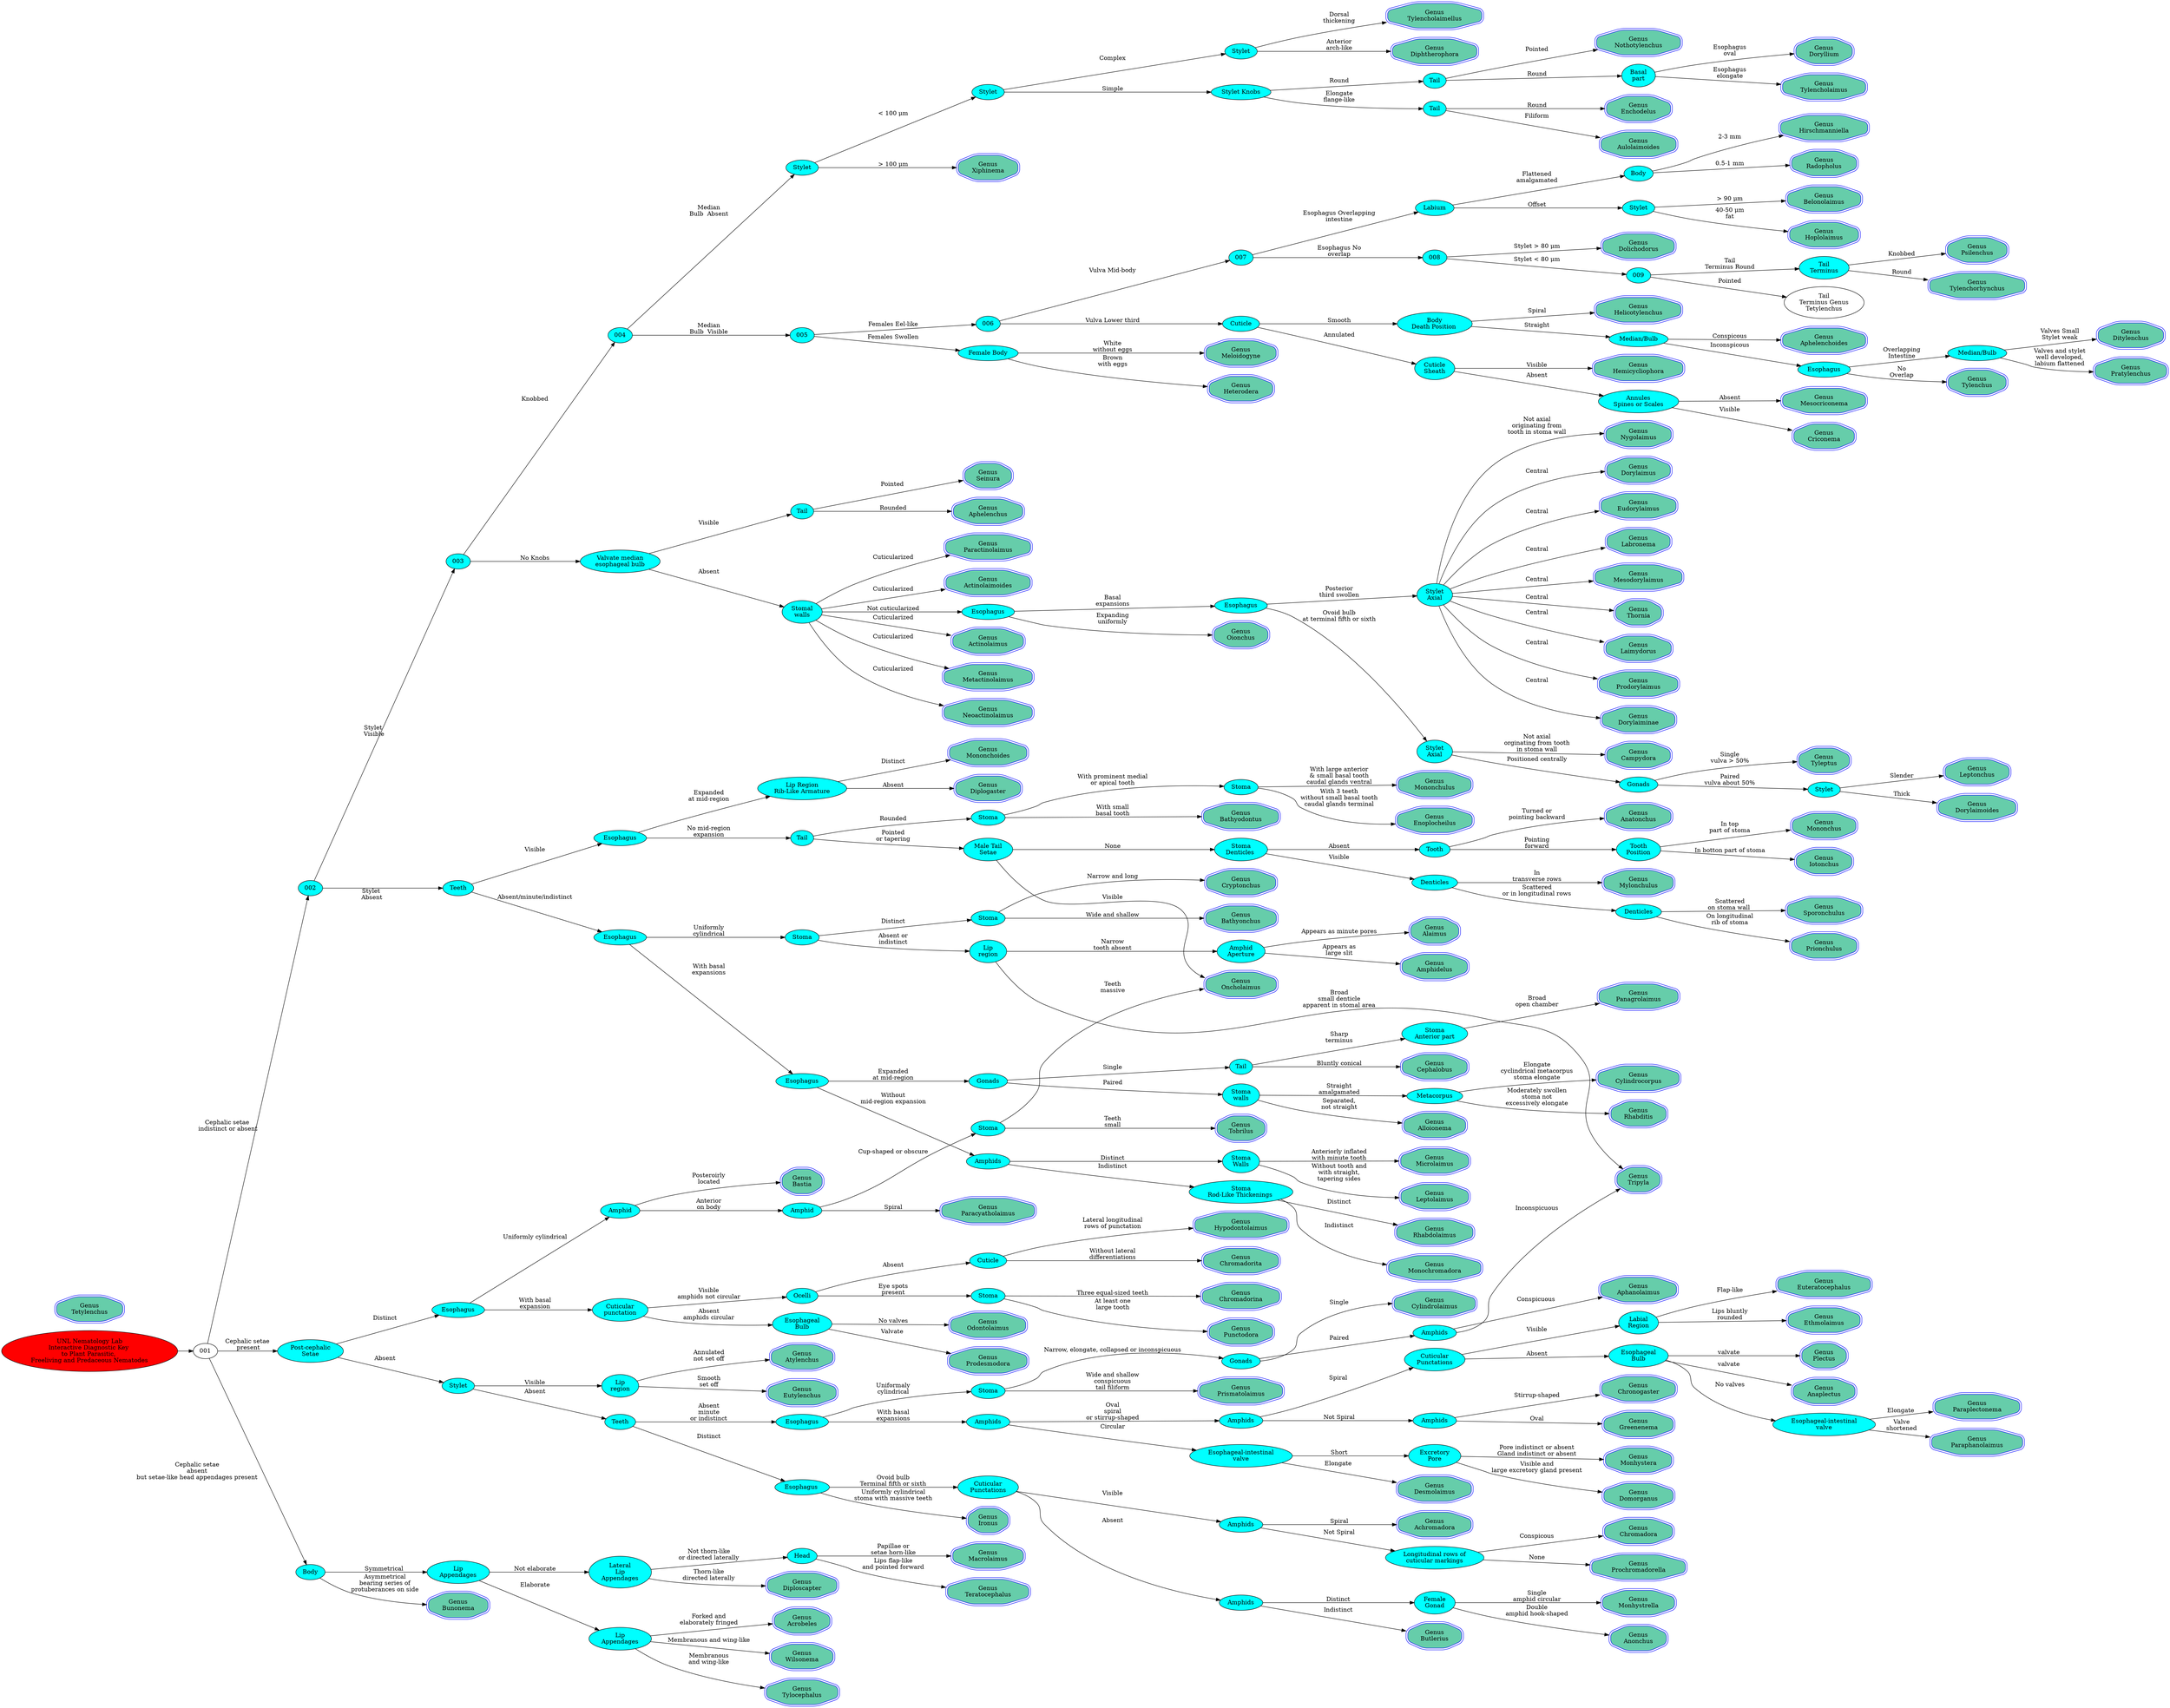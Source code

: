 // FOO
digraph "Nematoda Key" {
	graph [rankdir=LR tooltip=" "]
	000 [label="UNL Nematology Lab
Interactive Diagnostic Key 
to Plant Parasitic, 
Freeliving and Predaceous Nematodes" fillcolor=red style=filled tooltip=" "]
	000 -> 001 [tooltip="tooltip 000->00"]
	001 -> 002 [tooltip="000tooltip 001->0" xlabel="Cephalic setae
 indistinct or absent"]
	001 -> 064 [tooltip="  tooltip 001->0" xlabel="Cephalic setae
 absent 
but setae-like head appendages present"]
	001 -> 069 [label="Cephalic setae
 present" tooltip="  tooltip 001->0"]
	002 [label=002 fillcolor=aqua style=filled]
	002 -> 003 [xlabel="Stylet
 Visible"]
	002 -> 038 [xlabel="Stylet
 Absent"]
	003 [label=003 fillcolor=aqua style=filled]
	003 -> 004 [label=Knobbed]
	003 -> 029 [label="No Knobs"]
	004 [label=004 fillcolor=aqua style=filled]
	004 -> 005 [label="Median
Bulb  Visible"]
	004 -> 022 [label="Median
Bulb  Absent"]
	005 [label=005 fillcolor=aqua style=filled]
	005 -> 006 [label="Females Eel-like"]
	005 -> 021 [label="Females Swollen"]
	006 [label=006 fillcolor=aqua style=filled]
	006 -> 007 [label="Vulva Mid-body"]
	006 -> 014 [label="Vulva Lower third"]
	007 [label=007 fillcolor=aqua style=filled]
	007 -> 008 [label="Esophagus No
overlap"]
	007 -> 011 [label="Esophagus Overlapping
intestine"]
	008 [label=008 fillcolor=aqua style=filled]
	008 -> 009 [label="Stylet < 80 μm"]
	"Genus
Dolichodorus" [color=blue fillcolor=aquamarine3 shape=doubleoctagon style="rounded,filled"]
	008 -> "Genus
Dolichodorus" [label="Stylet > 80 μm"]
	009 [label=009 fillcolor=aqua style=filled]
	"Genus
Tetylenchus" [color=blue fillcolor=aquamarine3 shape=doubleoctagon style="rounded,filled"]
	009 -> "Tail
Terminus Genus
Tetylenchus" [label=Pointed]
	009 -> 010 [label="Tail
Terminus Round"]
	010 [label="Tail
Terminus" fillcolor=aqua style=filled]
	"Genus
Psilenchus" [color=blue fillcolor=aquamarine3 shape=doubleoctagon style="rounded,filled"]
	010 -> "Genus
Psilenchus" [label=Knobbed]
	"Genus
Tylenchorhynchus" [color=blue fillcolor=aquamarine3 shape=doubleoctagon style="rounded,filled"]
	010 -> "Genus
Tylenchorhynchus" [label=Round]
	011 [label=Labium fillcolor=aqua style=filled]
	011 -> 012 [label=Offset]
	011 -> 013 [label="Flattened
amalgamated"]
	012 [label=Stylet fillcolor=aqua style=filled]
	"Genus
Hoplolaimus" [color=blue fillcolor=aquamarine3 shape=doubleoctagon style="rounded,filled"]
	012 -> "Genus
Hoplolaimus" [label="40-50 μm
fat"]
	"Genus
Belonolaimus" [color=blue fillcolor=aquamarine3 shape=doubleoctagon style="rounded,filled"]
	012 -> "Genus
Belonolaimus" [label="> 90 μm
"]
	013 [label=Body fillcolor=aqua style=filled]
	"Genus
Radopholus" [color=blue fillcolor=aquamarine3 shape=doubleoctagon style="rounded,filled"]
	013 -> "Genus
Radopholus" [label="0.5-1 mm"]
	"Genus
Hirschmanniella" [color=blue fillcolor=aquamarine3 shape=doubleoctagon style="rounded,filled"]
	013 -> "Genus
Hirschmanniella" [label="2-3 mm"]
	014 [label=Cuticle fillcolor=aqua style=filled]
	014 -> 015 [label=Annulated]
	014 -> 017 [label=Smooth]
	015 [label="Cuticle
Sheath" fillcolor=aqua style=filled]
	015 -> 016 [label=Absent]
	"Genus
Hemicycliophora" [color=blue fillcolor=aquamarine3 shape=doubleoctagon style="rounded,filled"]
	015 -> "Genus
Hemicycliophora" [label=Visible]
	016 [label="Annules
Spines or Scales" fillcolor=aqua style=filled]
	"Genus
Criconema" [color=blue fillcolor=aquamarine3 shape=doubleoctagon style="rounded,filled"]
	016 -> "Genus
Criconema" [label=Visible]
	"Genus
Mesocriconema" [color=blue fillcolor=aquamarine3 shape=doubleoctagon style="rounded,filled"]
	016 -> "Genus
Mesocriconema" [label=Absent]
	017 [label="Body
Death Position " fillcolor=aqua style=filled]
	017 -> 018 [label=Straight]
	"Genus
Helicotylenchus" [color=blue fillcolor=aquamarine3 shape=doubleoctagon style="rounded,filled"]
	017 -> "Genus
Helicotylenchus" [label=Spiral]
	018 [label="Median/Bulb" fillcolor=aqua style=filled]
	018 -> 019 [label=Inconspicous]
	"Genus
Aphelenchoides" [color=blue fillcolor=aquamarine3 shape=doubleoctagon style="rounded,filled"]
	018 -> "Genus
Aphelenchoides" [label=Conspicous]
	019 [label=Esophagus fillcolor=aqua style=filled]
	019 -> 020 [label="Overlapping
Intestine"]
	"Genus
Tylenchus" [color=blue fillcolor=aquamarine3 shape=doubleoctagon style="rounded,filled"]
	019 -> "Genus
Tylenchus" [label="No
Overlap"]
	020 [label="Median/Bulb" fillcolor=aqua style=filled]
	"Genus
Ditylenchus" [color=blue fillcolor=aquamarine3 shape=doubleoctagon style="rounded,filled"]
	020 -> "Genus
Ditylenchus" [label="Valves Small
Stylet weak"]
	"Genus
Pratylenchus" [color=blue fillcolor=aquamarine3 shape=doubleoctagon style="rounded,filled"]
	020 -> "Genus
Pratylenchus" [label="Valves and stylet
well developed,
labium flattened"]
	021 [label="Female Body" fillcolor=aqua style=filled]
	"Genus
Meloidogyne" [color=blue fillcolor=aquamarine3 shape=doubleoctagon style="rounded,filled"]
	021 -> "Genus
Meloidogyne" [label="White
without eggs"]
	"Genus
Heterodera" [color=blue fillcolor=aquamarine3 shape=doubleoctagon style="rounded,filled"]
	021 -> "Genus
Heterodera" [label="Brown
with eggs"]
	022 [label=Stylet fillcolor=aqua style=filled]
	022 -> 023 [label="< 100 μm"]
	"Genus
Xiphinema" [color=blue fillcolor=aquamarine3 shape=doubleoctagon style="rounded,filled"]
	022 -> "Genus
Xiphinema" [label="> 100 μm"]
	023 [label=Stylet fillcolor=aqua style=filled]
	023 -> 024 [label=Complex]
	023 -> 025 [label=Simple]
	024 [label=Stylet fillcolor=aqua style=filled]
	"Genus
Diphtherophora" [color=blue fillcolor=aquamarine3 shape=doubleoctagon style="rounded,filled"]
	024 -> "Genus
Diphtherophora" [label="Anterior
arch-like"]
	"Genus
Tylencholaimellus" [color=blue fillcolor=aquamarine3 shape=doubleoctagon style="rounded,filled"]
	024 -> "Genus
Tylencholaimellus" [label="Dorsal
thickening"]
	025 [label="Stylet Knobs" fillcolor=aqua style=filled]
	025 -> 026 [label="Elongate
flange-like"]
	025 -> 027 [label=Round]
	026 [label=Tail fillcolor=aqua style=filled]
	"Genus
Aulolaimoides" [color=blue fillcolor=aquamarine3 shape=doubleoctagon style="rounded,filled"]
	026 -> "Genus
Aulolaimoides" [label=Filiform]
	"Genus
Enchodelus" [color=blue fillcolor=aquamarine3 shape=doubleoctagon style="rounded,filled"]
	026 -> "Genus
Enchodelus" [label=Round]
	027 [label=Tail fillcolor=aqua style=filled]
	027 -> 028 [label=Round]
	"Genus
Nothotylenchus" [color=blue fillcolor=aquamarine3 shape=doubleoctagon style="rounded,filled"]
	027 -> "Genus
Nothotylenchus" [label=Pointed]
	028 [label="Basal
part" fillcolor=aqua style=filled]
	"Genus
Tylencholaimus" [color=blue fillcolor=aquamarine3 shape=doubleoctagon style="rounded,filled"]
	028 -> "Genus
Tylencholaimus" [label="Esophagus
elongate"]
	"Genus
Doryllium" [color=blue fillcolor=aquamarine3 shape=doubleoctagon style="rounded,filled"]
	028 -> "Genus
Doryllium" [label="Esophagus
oval"]
	029 [label="Valvate median
esophageal bulb" fillcolor=aqua style=filled]
	029 -> 030 [label=Absent]
	029 -> 037 [label=Visible]
	030 [label="Stomal
walls" fillcolor=aqua style=filled]
	030 -> 031 [label="Not cuticularized"]
	"Genus
Actinolaimus" [color=blue fillcolor=aquamarine3 shape=doubleoctagon style="rounded,filled"]
	030 -> "Genus
Actinolaimus" [label=Cuticularized]
	"Genus
Metactinolaimus" [color=blue fillcolor=aquamarine3 shape=doubleoctagon style="rounded,filled"]
	030 -> "Genus
Metactinolaimus" [label=Cuticularized]
	"Genus
Neoactinolaimus" [color=blue fillcolor=aquamarine3 shape=doubleoctagon style="rounded,filled"]
	030 -> "Genus
Neoactinolaimus" [label=Cuticularized]
	"Genus
Paractinolaimus" [color=blue fillcolor=aquamarine3 shape=doubleoctagon style="rounded,filled"]
	030 -> "Genus
Paractinolaimus" [label=Cuticularized]
	"Genus
Actinolaimoides" [color=blue fillcolor=aquamarine3 shape=doubleoctagon style="rounded,filled"]
	030 -> "Genus
Actinolaimoides" [label=Cuticularized]
	031 [label=Esophagus fillcolor=aqua style=filled]
	031 -> 032 [label="Basal
expansions"]
	"Genus
Oionchus" [color=blue fillcolor=aquamarine3 shape=doubleoctagon style="rounded,filled"]
	031 -> "Genus
Oionchus" [label="Expanding
uniformly"]
	032 [label=Esophagus fillcolor=aqua style=filled]
	032 -> 033 [label="Ovoid bulb
at terminal fifth or sixth"]
	032 -> 036 [label="Posterior
third swollen"]
	033 [label="Stylet
Axial" fillcolor=aqua style=filled]
	033 -> 034 [label="Positioned centrally"]
	"Genus
Campydora" [color=blue fillcolor=aquamarine3 shape=doubleoctagon style="rounded,filled"]
	033 -> "Genus
Campydora" [label="Not axial
orginating from tooth
in stoma wall"]
	034 [label=Gonads fillcolor=aqua style=filled]
	034 -> 035 [label="Paired
vulva about 50%"]
	"Genus
Tyleptus" [color=blue fillcolor=aquamarine3 shape=doubleoctagon style="rounded,filled"]
	034 -> "Genus
Tyleptus" [label="Single
vulva > 50%"]
	035 [label=Stylet fillcolor=aqua style=filled]
	"Genus
Leptonchus" [color=blue fillcolor=aquamarine3 shape=doubleoctagon style="rounded,filled"]
	035 -> "Genus
Leptonchus" [label=Slender]
	"Genus
Dorylaimoides" [color=blue fillcolor=aquamarine3 shape=doubleoctagon style="rounded,filled"]
	035 -> "Genus
Dorylaimoides" [label=Thick]
	036 [label="Stylet
Axial" fillcolor=aqua style=filled]
	"Genus
Dorylaimus" [color=blue fillcolor=aquamarine3 shape=doubleoctagon style="rounded,filled"]
	036 -> "Genus
Dorylaimus" [label=Central]
	"Genus
Eudorylaimus" [color=blue fillcolor=aquamarine3 shape=doubleoctagon style="rounded,filled"]
	036 -> "Genus
Eudorylaimus" [label=Central]
	"Genus
Labronema" [color=blue fillcolor=aquamarine3 shape=doubleoctagon style="rounded,filled"]
	036 -> "Genus
Labronema" [label=Central]
	"Genus
Mesodorylaimus" [color=blue fillcolor=aquamarine3 shape=doubleoctagon style="rounded,filled"]
	036 -> "Genus
Mesodorylaimus" [label=Central]
	"Genus
Thornia" [color=blue fillcolor=aquamarine3 shape=doubleoctagon style="rounded,filled"]
	036 -> "Genus
Thornia" [label=Central]
	"Genus
Laimydorus" [color=blue fillcolor=aquamarine3 shape=doubleoctagon style="rounded,filled"]
	036 -> "Genus
Laimydorus" [label=Central]
	"Genus
Prodorylaimus" [color=blue fillcolor=aquamarine3 shape=doubleoctagon style="rounded,filled"]
	036 -> "Genus
Prodorylaimus" [label=Central]
	"Genus
Dorylaiminae" [color=blue fillcolor=aquamarine3 shape=doubleoctagon style="rounded,filled"]
	036 -> "Genus
Dorylaiminae" [label=Central]
	"Genus
Nygolaimus" [color=blue fillcolor=aquamarine3 shape=doubleoctagon style="rounded,filled"]
	036 -> "Genus
Nygolaimus" [label="Not axial
originating from
tooth in stoma wall"]
	037 [label=Tail fillcolor=aqua style=filled]
	"Genus
Seinura" [color=blue fillcolor=aquamarine3 shape=doubleoctagon style="rounded,filled"]
	037 -> "Genus
Seinura" [label="Pointed "]
	"Genus
Aphelenchus" [color=blue fillcolor=aquamarine3 shape=doubleoctagon style="rounded,filled"]
	037 -> "Genus
Aphelenchus" [label=Rounded]
	038 [label=Teeth fillcolor=aqua style=filled]
	038 -> 039 [label=Visible]
	038 -> 050 [label="Absent/minute/indistinct"]
	039 [label=Esophagus fillcolor=aqua style=filled]
	039 -> 040 [label="No mid-region
expansion"]
	039 -> 049 [label="Expanded
at mid-region"]
	040 [label=Tail fillcolor=aqua style=filled]
	040 -> 041 [label="Pointed
or tapering"]
	040 -> 047 [label=Rounded]
	041 [label="Male Tail
Setae" fillcolor=aqua style=filled]
	041 -> 042 [label=None]
	"Genus
Oncholaimus" [color=blue fillcolor=aquamarine3 shape=doubleoctagon style="rounded,filled"]
	041 -> "Genus
Oncholaimus" [label=Visible]
	042 [label="Stoma
Denticles " fillcolor=aqua style=filled]
	042 -> 043 [label=Visible]
	042 -> 045 [label=Absent]
	043 [label=Denticles fillcolor=aqua style=filled]
	043 -> 044 [label="Scattered
or in longitudinal rows"]
	"Genus
Mylonchulus" [color=blue fillcolor=aquamarine3 shape=doubleoctagon style="rounded,filled"]
	043 -> "Genus
Mylonchulus" [label="In
transverse rows"]
	044 [label=Denticles fillcolor=aqua style=filled]
	"Genus
Prionchulus" [color=blue fillcolor=aquamarine3 shape=doubleoctagon style="rounded,filled"]
	044 -> "Genus
Prionchulus" [label="On longitudinal
rib of stoma"]
	"Genus
Sporonchulus" [color=blue fillcolor=aquamarine3 shape=doubleoctagon style="rounded,filled"]
	044 -> "Genus
Sporonchulus" [label="Scattered
on stoma wall "]
	045 [label=Tooth fillcolor=aqua style=filled]
	045 -> 046 [label="Pointing
forward"]
	"Genus
Anatonchus" [color=blue fillcolor=aquamarine3 shape=doubleoctagon style="rounded,filled"]
	045 -> "Genus
Anatonchus" [label="Turned or
pointing backward"]
	046 [label="Tooth
Position" fillcolor=aqua style=filled]
	"Genus
Iotonchus" [color=blue fillcolor=aquamarine3 shape=doubleoctagon style="rounded,filled"]
	046 -> "Genus
Iotonchus" [label="In botton part of stoma"]
	"Genus
Mononchus" [color=blue fillcolor=aquamarine3 shape=doubleoctagon style="rounded,filled"]
	046 -> "Genus
Mononchus" [label="In top
part of stoma"]
	047 [label=Stoma fillcolor=aqua style=filled]
	047 -> 048 [label="With prominent medial
or apical tooth"]
	"Genus
Bathyodontus" [color=blue fillcolor=aquamarine3 shape=doubleoctagon style="rounded,filled"]
	047 -> "Genus
Bathyodontus" [label="With small
basal tooth"]
	048 [label=Stoma fillcolor=aqua style=filled]
	"Genus
Enoplocheilus" [color=blue fillcolor=aquamarine3 shape=doubleoctagon style="rounded,filled"]
	048 -> "Genus
Enoplocheilus" [label="With 3 teeth
without small basal tooth
caudal glands terminal"]
	"Genus
Mononchulus" [color=blue fillcolor=aquamarine3 shape=doubleoctagon style="rounded,filled"]
	048 -> "Genus
Mononchulus" [label="With large anterior
& small basal tooth
caudal glands ventral"]
	049 [label="Lip Region
Rib-Like Armature" fillcolor=aqua style=filled]
	"Genus
Mononchoides" [color=blue fillcolor=aquamarine3 shape=doubleoctagon style="rounded,filled"]
	049 -> "Genus
Mononchoides" [label=Distinct]
	"Genus
Diplogaster" [color=blue fillcolor=aquamarine3 shape=doubleoctagon style="rounded,filled"]
	049 -> "Genus
Diplogaster" [label=Absent]
	050 [label=Esophagus fillcolor=aqua style=filled]
	050 -> 051 [label="With basal
expansions"]
	050 -> 060 [label="Uniformly
cylindrical"]
	051 [label=Esophagus fillcolor=aqua style=filled]
	051 -> 052 [label="Without
mid-region expansion"]
	051 -> 055 [label="Expanded
at mid-region"]
	052 [label=Amphids fillcolor=aqua style=filled]
	052 -> 053 [label=Distinct]
	052 -> 054 [label=Indistinct]
	053 [label="Stoma
Walls" fillcolor=aqua style=filled]
	"Genus
Microlaimus" [color=blue fillcolor=aquamarine3 shape=doubleoctagon style="rounded,filled"]
	053 -> "Genus
Microlaimus" [label="Anteriorly inflated
with minute tooth"]
	"Genus
Leptolaimus" [color=blue fillcolor=aquamarine3 shape=doubleoctagon style="rounded,filled"]
	053 -> "Genus
Leptolaimus" [label="Without tooth and
with straight,
tapering sides"]
	054 [label="Stoma
Rod-Like Thickenings " fillcolor=aqua style=filled]
	"Genus
Rhabdolaimus" [color=blue fillcolor=aquamarine3 shape=doubleoctagon style="rounded,filled"]
	054 -> "Genus
Rhabdolaimus" [label=Distinct]
	"Genus
Monochromadora" [color=blue fillcolor=aquamarine3 shape=doubleoctagon style="rounded,filled"]
	054 -> "Genus
Monochromadora" [label=Indistinct]
	055 [label=Gonads fillcolor=aqua style=filled]
	055 -> 056 [label=Paired]
	055 -> 058 [label=Single]
	056 [label="Stoma
walls" fillcolor=aqua style=filled]
	056 -> 057 [label="Straight
amalgamated"]
	"Genus
Alloionema" [color=blue fillcolor=aquamarine3 shape=doubleoctagon style="rounded,filled"]
	056 -> "Genus
Alloionema" [label="Separated,
not straight"]
	057 [label=Metacorpus fillcolor=aqua style=filled]
	"Genus
Rhabditis" [color=blue fillcolor=aquamarine3 shape=doubleoctagon style="rounded,filled"]
	057 -> "Genus
Rhabditis" [label="Moderately swollen
stoma not
excessively elongate"]
	"Genus
Cylindrocorpus" [color=blue fillcolor=aquamarine3 shape=doubleoctagon style="rounded,filled"]
	057 -> "Genus
Cylindrocorpus" [label="Elongate
cyclindrical metacorpus
stoma elongate"]
	058 [label=Tail fillcolor=aqua style=filled]
	058 -> 059 [label="Sharp
terminus"]
	"Genus
Cephalobus" [color=blue fillcolor=aquamarine3 shape=doubleoctagon style="rounded,filled"]
	058 -> "Genus
Cephalobus" [label="Bluntly conical"]
	059 [label="Stoma
Anterior part" fillcolor=aqua style=filled]
	"Genus
Panagrolaimus" [color=blue fillcolor=aquamarine3 shape=doubleoctagon style="rounded,filled"]
	059 -> "Genus
Panagrolaimus" [label="Broad
open chamber"]
	060 [label=Stoma fillcolor=aqua style=filled]
	060 -> 061 [label="Absent or
indistinct"]
	060 -> 063 [label=Distinct]
	061 [label="Lip
region" fillcolor=aqua style=filled]
	061 -> 062 [label="Narrow
tooth absent"]
	"Genus
Tripyla" [color=blue fillcolor=aquamarine3 shape=doubleoctagon style="rounded,filled"]
	061 -> "Genus
Tripyla" [label="Broad
small denticle
apparent in stomal area"]
	062 [label="Amphid
Aperture" fillcolor=aqua style=filled]
	"Genus
Amphidelus" [color=blue fillcolor=aquamarine3 shape=doubleoctagon style="rounded,filled"]
	062 -> "Genus
Amphidelus" [label="Appears as
large slit"]
	"Genus
Alaimus" [color=blue fillcolor=aquamarine3 shape=doubleoctagon style="rounded,filled"]
	062 -> "Genus
Alaimus" [label="Appears as minute pores"]
	063 [label=Stoma fillcolor=aqua style=filled]
	"Genus
Cryptonchus" [color=blue fillcolor=aquamarine3 shape=doubleoctagon style="rounded,filled"]
	063 -> "Genus
Cryptonchus" [label="Narrow and long"]
	"Genus
Bathyonchus" [color=blue fillcolor=aquamarine3 shape=doubleoctagon style="rounded,filled"]
	063 -> "Genus
Bathyonchus" [label="Wide and shallow"]
	064 [label=Body fillcolor=aqua style=filled]
	064 -> 065 [label="Symmetrical "]
	"Genus
Bunonema" [color=blue fillcolor=aquamarine3 shape=doubleoctagon style="rounded,filled"]
	064 -> "Genus
Bunonema" [label="Asymmetrical
bearing series of
protuberances on side"]
	065 [label="Lip
Appendages" fillcolor=aqua style=filled]
	065 -> 066 [label="Not elaborate"]
	065 -> 068 [label=Elaborate]
	066 [label="Lateral
Lip
Appendages" fillcolor=aqua style=filled]
	"Genus
Diploscapter" [color=blue fillcolor=aquamarine3 shape=doubleoctagon style="rounded,filled"]
	066 -> "Genus
Diploscapter" [label="Thorn-like
directed laterally"]
	066 -> 067 [label="Not thorn-like
or directed laterally"]
	067 [label=Head fillcolor=aqua style=filled]
	"Genus
Macrolaimus" [color=blue fillcolor=aquamarine3 shape=doubleoctagon style="rounded,filled"]
	067 -> "Genus
Macrolaimus" [label="Papillae or
setae horn-like"]
	"Genus
Teratocephalus" [color=blue fillcolor=aquamarine3 shape=doubleoctagon style="rounded,filled"]
	067 -> "Genus
Teratocephalus" [label="Lips flap-like
and pointed forward"]
	068 [label="Lip
Appendages" fillcolor=aqua style=filled]
	"Genus
Acrobeles" [color=blue fillcolor=aquamarine3 shape=doubleoctagon style="rounded,filled"]
	068 -> "Genus
Acrobeles" [label="Forked and
elaborately fringed"]
	"Genus
Wilsonema" [color=blue fillcolor=aquamarine3 shape=doubleoctagon style="rounded,filled"]
	068 -> "Genus
Wilsonema" [label="Membranous and wing-like"]
	"Genus
Tylocephalus" [color=blue fillcolor=aquamarine3 shape=doubleoctagon style="rounded,filled"]
	068 -> "Genus
Tylocephalus" [label="Membranous
and wing-like"]
	069 [label="Post-cephalic
Setae" fillcolor=aqua style=filled]
	069 -> 070 [label=Absent]
	069 -> 092 [label=Distinct]
	070 [label=Stylet fillcolor=aqua style=filled]
	070 -> 071 [label=Absent]
	070 -> 091 [label=Visible]
	071 [label=Teeth fillcolor=aqua style=filled]
	071 -> 072 [label="Absent
minute
or indistinct"]
	071 -> 085 [label=Distinct]
	072 [label=Esophagus fillcolor=aqua style=filled]
	072 -> 073 [label="With basal
expansions"]
	072 -> 082 [label="Uniformaly
cylindrical"]
	073 [label=Amphids fillcolor=aqua style=filled]
	073 -> 074 [label="Oval
spiral
or stirrup-shaped"]
	073 -> 080 [label=Circular]
	074 [label=Amphids fillcolor=aqua style=filled]
	074 -> 075 [label="Spiral "]
	074 -> 079 [label="Not Spiral"]
	075 [label="Cuticular
Punctations" fillcolor=aqua style=filled]
	075 -> 076 [label=Absent]
	075 -> 078 [label=Visible]
	076 [label="Esophageal
Bulb" fillcolor=aqua style=filled]
	076 -> 077 [label="No valves"]
	"Genus
Plectus" [color=blue fillcolor=aquamarine3 shape=doubleoctagon style="rounded,filled"]
	076 -> "Genus
Plectus" [label="valvate "]
	"Genus
Anaplectus" [color=blue fillcolor=aquamarine3 shape=doubleoctagon style="rounded,filled"]
	076 -> "Genus
Anaplectus" [label="valvate "]
	077 [label="Esophageal-intestinal
valve" fillcolor=aqua style=filled]
	"Genus
Paraplectonema" [color=blue fillcolor=aquamarine3 shape=doubleoctagon style="rounded,filled"]
	077 -> "Genus
Paraplectonema" [label="Elongate "]
	"Genus
Paraphanolaimus" [color=blue fillcolor=aquamarine3 shape=doubleoctagon style="rounded,filled"]
	077 -> "Genus
Paraphanolaimus" [label="Valve
shortened"]
	078 [label="Labial
Region" fillcolor=aqua style=filled]
	"Genus
Euteratocephalus" [color=blue fillcolor=aquamarine3 shape=doubleoctagon style="rounded,filled"]
	078 -> "Genus
Euteratocephalus" [label="Flap-like"]
	"Genus
Ethmolaimus" [color=blue fillcolor=aquamarine3 shape=doubleoctagon style="rounded,filled"]
	078 -> "Genus
Ethmolaimus" [label="Lips bluntly
rounded"]
	079 [label=Amphids fillcolor=aqua style=filled]
	"Genus
Greenenema" [color=blue fillcolor=aquamarine3 shape=doubleoctagon style="rounded,filled"]
	079 -> "Genus
Greenenema" [label=Oval]
	"Genus
Chronogaster" [color=blue fillcolor=aquamarine3 shape=doubleoctagon style="rounded,filled"]
	079 -> "Genus
Chronogaster" [label="Stirrup-shaped"]
	080 [label="Esophageal-intestinal
valve" fillcolor=aqua style=filled]
	080 -> 081 [label=Short]
	"Genus
Desmolaimus" [color=blue fillcolor=aquamarine3 shape=doubleoctagon style="rounded,filled"]
	080 -> "Genus
Desmolaimus" [label="Elongate "]
	081 [label="Excretory
Pore" fillcolor=aqua style=filled]
	"Genus
Domorganus" [color=blue fillcolor=aquamarine3 shape=doubleoctagon style="rounded,filled"]
	081 -> "Genus
Domorganus" [label="Visible and
large excretory gland present"]
	"Genus
Monhystera" [color=blue fillcolor=aquamarine3 shape=doubleoctagon style="rounded,filled"]
	081 -> "Genus
Monhystera" [label="Pore indistinct or absent
Gland indistinct or absent"]
	082 [label=Stoma fillcolor=aqua style=filled]
	"Genus
Prismatolaimus" [color=blue fillcolor=aquamarine3 shape=doubleoctagon style="rounded,filled"]
	082 -> "Genus
Prismatolaimus" [label="Wide and shallow
conspicuous
tail filiform"]
	082 -> 083 [label="Narrow, elongate, collapsed or inconspicuous"]
	083 [label=Gonads fillcolor=aqua style=filled]
	"Genus
Cylindrolaimus" [color=blue fillcolor=aquamarine3 shape=doubleoctagon style="rounded,filled"]
	083 -> "Genus
Cylindrolaimus" [label=Single]
	083 -> 084 [label=Paired]
	084 [label=Amphids fillcolor=aqua style=filled]
	"Genus
Tripyla" [color=blue fillcolor=aquamarine3 shape=doubleoctagon style="rounded,filled"]
	084 -> "Genus
Tripyla" [label=Inconspicuous]
	"Genus
Aphanolaimus" [color=blue fillcolor=aquamarine3 shape=doubleoctagon style="rounded,filled"]
	084 -> "Genus
Aphanolaimus" [label="Conspicuous "]
	085 [label="Esophagus " fillcolor=aqua style=filled]
	085 -> 086 [label="Ovoid bulb
Terminal fifth or sixth"]
	"Genus
Ironus" [color=blue fillcolor=aquamarine3 shape=doubleoctagon style="rounded,filled"]
	085 -> "Genus
Ironus" [label="Uniformly cylindrical
stoma with massive teeth"]
	086 [label="Cuticular
Punctations" fillcolor=aqua style=filled]
	086 -> 087 [label=Visible]
	086 -> 089 [label=Absent]
	087 [label=Amphids fillcolor=aqua style=filled]
	087 -> 088 [label="Not Spiral"]
	"Genus
Achromadora" [color=blue fillcolor=aquamarine3 shape=doubleoctagon style="rounded,filled"]
	087 -> "Genus
Achromadora" [label=Spiral]
	088 [label="Longitudinal rows of
cuticular markings" fillcolor=aqua style=filled]
	"Genus
Chromadora" [color=blue fillcolor=aquamarine3 shape=doubleoctagon style="rounded,filled"]
	088 -> "Genus
Chromadora" [label=Conspicous]
	"Genus
Prochromadorella" [color=blue fillcolor=aquamarine3 shape=doubleoctagon style="rounded,filled"]
	088 -> "Genus
Prochromadorella" [label=None]
	089 [label=Amphids fillcolor=aqua style=filled]
	089 -> 090 [label="Distinct "]
	"Genus
Butlerius" [color=blue fillcolor=aquamarine3 shape=doubleoctagon style="rounded,filled"]
	089 -> "Genus
Butlerius" [label="Indistinct "]
	090 [label="Female
Gonad" fillcolor=aqua style=filled]
	"Genus
Anonchus" [color=blue fillcolor=aquamarine3 shape=doubleoctagon style="rounded,filled"]
	090 -> "Genus
Anonchus" [label="Double
amphid hook-shaped"]
	"Genus
Monhystrella" [color=blue fillcolor=aquamarine3 shape=doubleoctagon style="rounded,filled"]
	090 -> "Genus
Monhystrella" [label="Single
amphid circular"]
	091 [label="Lip
region" fillcolor=aqua style=filled]
	"Genus
Atylenchus" [color=blue fillcolor=aquamarine3 shape=doubleoctagon style="rounded,filled"]
	091 -> "Genus
Atylenchus" [label="Annulated
not set off"]
	"Genus
Eutylenchus" [color=blue fillcolor=aquamarine3 shape=doubleoctagon style="rounded,filled"]
	091 -> "Genus
Eutylenchus" [label="Smooth
set off"]
	092 [label=Esophagus fillcolor=aqua style=filled]
	092 -> 093 [label="With basal
expansion"]
	092 -> 098 [label="Uniformly cylindrical"]
	093 [label="Cuticular
punctation" fillcolor=aqua style=filled]
	093 -> 094 [label="Visible
amphids not circular"]
	093 -> 097 [label="Absent
amphids circular"]
	094 [label=Ocelli fillcolor=aqua style=filled]
	094 -> 095 [label="Eye spots
present"]
	094 -> 096 [label=Absent]
	095 [label=Stoma fillcolor=aqua style=filled]
	"Genus
Chromadorina" [color=blue fillcolor=aquamarine3 shape=doubleoctagon style="rounded,filled"]
	095 -> "Genus
Chromadorina" [label="Three equal-sized teeth"]
	"Genus
Punctodora" [color=blue fillcolor=aquamarine3 shape=doubleoctagon style="rounded,filled"]
	095 -> "Genus
Punctodora" [label="At least one
large tooth"]
	096 [label=Cuticle fillcolor=aqua style=filled]
	"Genus
Hypodontolaimus" [color=blue fillcolor=aquamarine3 shape=doubleoctagon style="rounded,filled"]
	096 -> "Genus
Hypodontolaimus" [label="Lateral longitudinal
rows of punctation"]
	"Genus
Chromadorita" [color=blue fillcolor=aquamarine3 shape=doubleoctagon style="rounded,filled"]
	096 -> "Genus
Chromadorita" [label="Without lateral
differentiations"]
	097 [label="Esophageal
Bulb" fillcolor=aqua style=filled]
	"Genus
Prodesmodora" [color=blue fillcolor=aquamarine3 shape=doubleoctagon style="rounded,filled"]
	097 -> "Genus
Prodesmodora" [label="Valvate "]
	"Genus
Odontolaimus" [color=blue fillcolor=aquamarine3 shape=doubleoctagon style="rounded,filled"]
	097 -> "Genus
Odontolaimus" [label="No valves"]
	098 [label=Amphid fillcolor=aqua style=filled]
	098 -> 099 [label="Anterior
on body"]
	"Genus
Bastia" [color=blue fillcolor=aquamarine3 shape=doubleoctagon style="rounded,filled"]
	098 -> "Genus
Bastia" [label="Posteroirly
located"]
	099 [label=Amphid fillcolor=aqua style=filled]
	"Genus
Paracyatholaimus" [color=blue fillcolor=aquamarine3 shape=doubleoctagon style="rounded,filled"]
	099 -> "Genus
Paracyatholaimus" [label=Spiral]
	099 -> 100 [label="Cup-shaped or obscure"]
	100 [label=Stoma fillcolor=aqua style=filled]
	"Genus
Oncholaimus" [color=blue fillcolor=aquamarine3 shape=doubleoctagon style="rounded,filled"]
	100 -> "Genus
Oncholaimus" [label="Teeth
massive"]
	"Genus
Tobrilus" [color=blue fillcolor=aquamarine3 shape=doubleoctagon style="rounded,filled"]
	100 -> "Genus
Tobrilus" [label="Teeth
small"]
}
